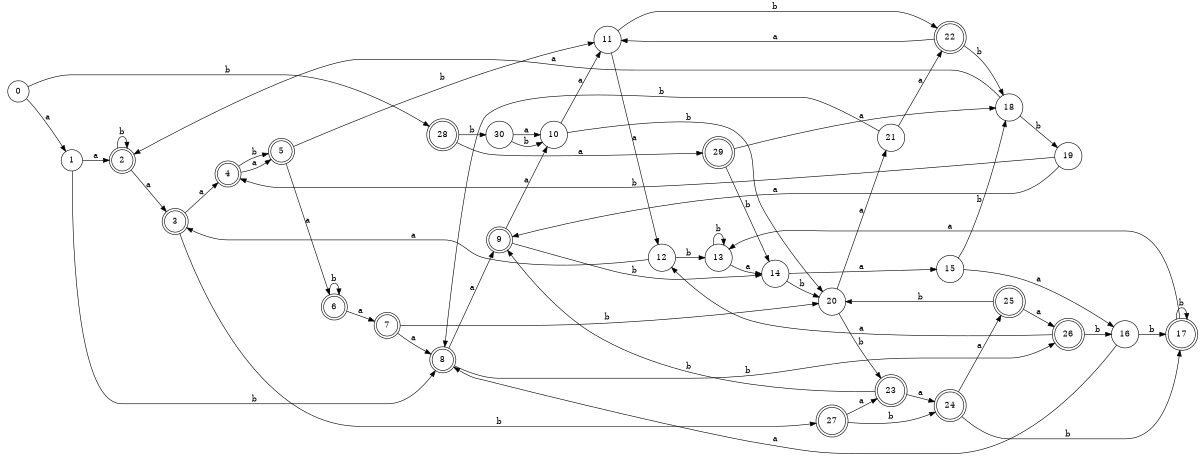 digraph n25_6 {
__start0 [label="" shape="none"];

rankdir=LR;
size="8,5";

s0 [style="filled", color="black", fillcolor="white" shape="circle", label="0"];
s1 [style="filled", color="black", fillcolor="white" shape="circle", label="1"];
s2 [style="rounded,filled", color="black", fillcolor="white" shape="doublecircle", label="2"];
s3 [style="rounded,filled", color="black", fillcolor="white" shape="doublecircle", label="3"];
s4 [style="rounded,filled", color="black", fillcolor="white" shape="doublecircle", label="4"];
s5 [style="rounded,filled", color="black", fillcolor="white" shape="doublecircle", label="5"];
s6 [style="rounded,filled", color="black", fillcolor="white" shape="doublecircle", label="6"];
s7 [style="rounded,filled", color="black", fillcolor="white" shape="doublecircle", label="7"];
s8 [style="rounded,filled", color="black", fillcolor="white" shape="doublecircle", label="8"];
s9 [style="rounded,filled", color="black", fillcolor="white" shape="doublecircle", label="9"];
s10 [style="filled", color="black", fillcolor="white" shape="circle", label="10"];
s11 [style="filled", color="black", fillcolor="white" shape="circle", label="11"];
s12 [style="filled", color="black", fillcolor="white" shape="circle", label="12"];
s13 [style="filled", color="black", fillcolor="white" shape="circle", label="13"];
s14 [style="filled", color="black", fillcolor="white" shape="circle", label="14"];
s15 [style="filled", color="black", fillcolor="white" shape="circle", label="15"];
s16 [style="filled", color="black", fillcolor="white" shape="circle", label="16"];
s17 [style="rounded,filled", color="black", fillcolor="white" shape="doublecircle", label="17"];
s18 [style="filled", color="black", fillcolor="white" shape="circle", label="18"];
s19 [style="filled", color="black", fillcolor="white" shape="circle", label="19"];
s20 [style="filled", color="black", fillcolor="white" shape="circle", label="20"];
s21 [style="filled", color="black", fillcolor="white" shape="circle", label="21"];
s22 [style="rounded,filled", color="black", fillcolor="white" shape="doublecircle", label="22"];
s23 [style="rounded,filled", color="black", fillcolor="white" shape="doublecircle", label="23"];
s24 [style="rounded,filled", color="black", fillcolor="white" shape="doublecircle", label="24"];
s25 [style="rounded,filled", color="black", fillcolor="white" shape="doublecircle", label="25"];
s26 [style="rounded,filled", color="black", fillcolor="white" shape="doublecircle", label="26"];
s27 [style="rounded,filled", color="black", fillcolor="white" shape="doublecircle", label="27"];
s28 [style="rounded,filled", color="black", fillcolor="white" shape="doublecircle", label="28"];
s29 [style="rounded,filled", color="black", fillcolor="white" shape="doublecircle", label="29"];
s30 [style="filled", color="black", fillcolor="white" shape="circle", label="30"];
s0 -> s1 [label="a"];
s0 -> s28 [label="b"];
s1 -> s2 [label="a"];
s1 -> s8 [label="b"];
s2 -> s3 [label="a"];
s2 -> s2 [label="b"];
s3 -> s4 [label="a"];
s3 -> s27 [label="b"];
s4 -> s5 [label="a"];
s4 -> s5 [label="b"];
s5 -> s6 [label="a"];
s5 -> s11 [label="b"];
s6 -> s7 [label="a"];
s6 -> s6 [label="b"];
s7 -> s8 [label="a"];
s7 -> s20 [label="b"];
s8 -> s9 [label="a"];
s8 -> s26 [label="b"];
s9 -> s10 [label="a"];
s9 -> s14 [label="b"];
s10 -> s11 [label="a"];
s10 -> s20 [label="b"];
s11 -> s12 [label="a"];
s11 -> s22 [label="b"];
s12 -> s3 [label="a"];
s12 -> s13 [label="b"];
s13 -> s14 [label="a"];
s13 -> s13 [label="b"];
s14 -> s15 [label="a"];
s14 -> s20 [label="b"];
s15 -> s16 [label="a"];
s15 -> s18 [label="b"];
s16 -> s8 [label="a"];
s16 -> s17 [label="b"];
s17 -> s13 [label="a"];
s17 -> s17 [label="b"];
s18 -> s2 [label="a"];
s18 -> s19 [label="b"];
s19 -> s9 [label="a"];
s19 -> s4 [label="b"];
s20 -> s21 [label="a"];
s20 -> s23 [label="b"];
s21 -> s22 [label="a"];
s21 -> s8 [label="b"];
s22 -> s11 [label="a"];
s22 -> s18 [label="b"];
s23 -> s24 [label="a"];
s23 -> s9 [label="b"];
s24 -> s25 [label="a"];
s24 -> s17 [label="b"];
s25 -> s26 [label="a"];
s25 -> s20 [label="b"];
s26 -> s12 [label="a"];
s26 -> s16 [label="b"];
s27 -> s23 [label="a"];
s27 -> s24 [label="b"];
s28 -> s29 [label="a"];
s28 -> s30 [label="b"];
s29 -> s18 [label="a"];
s29 -> s14 [label="b"];
s30 -> s10 [label="a"];
s30 -> s10 [label="b"];

}